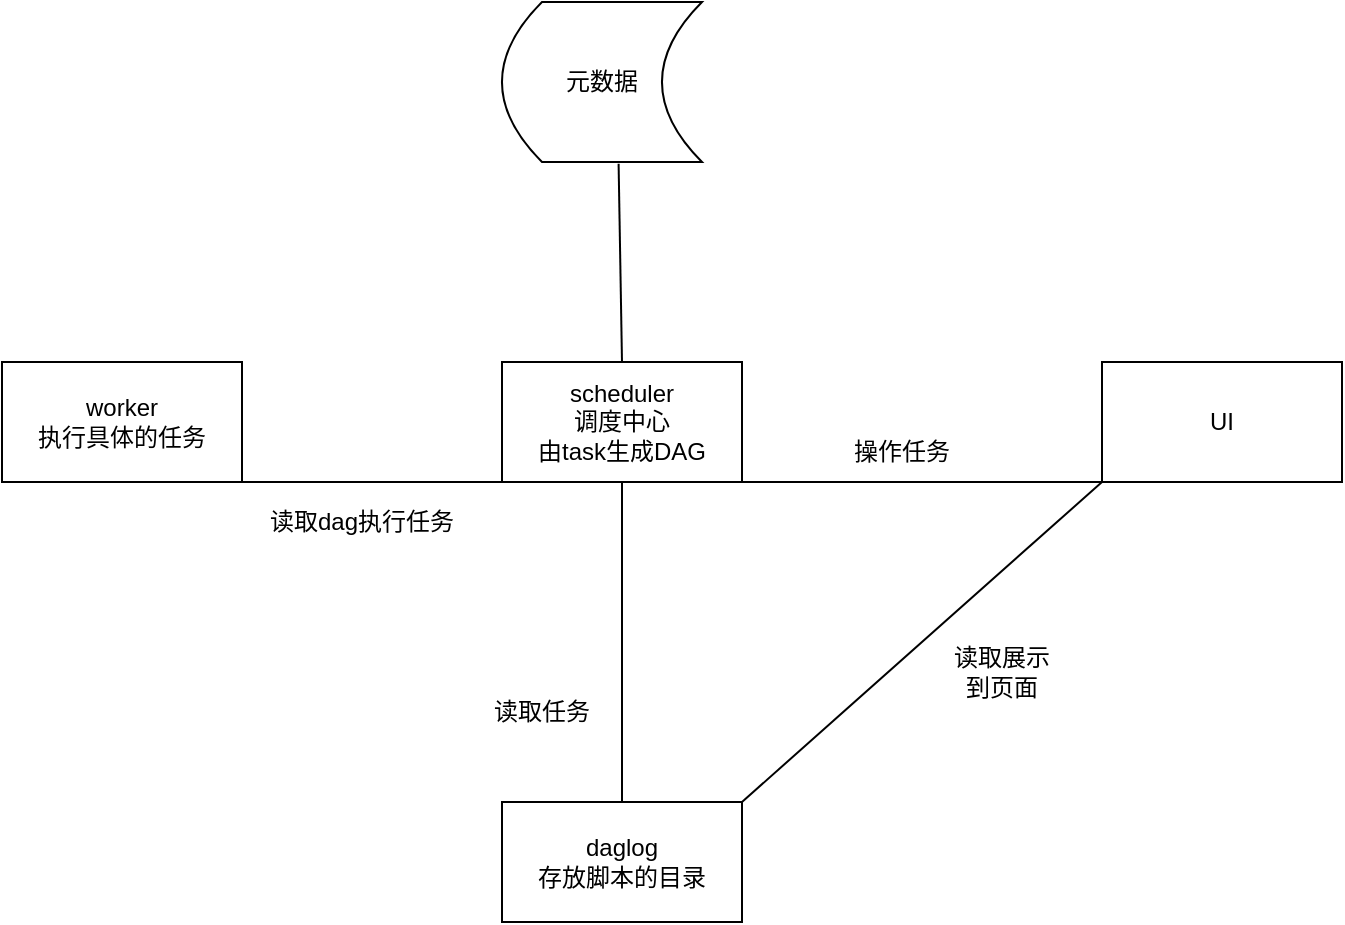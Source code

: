 <mxfile version="17.4.5" type="github"><diagram id="3V9Zz4fWn87PcDVHRCgv" name="Page-1"><mxGraphModel dx="981" dy="526" grid="1" gridSize="10" guides="1" tooltips="1" connect="1" arrows="1" fold="1" page="1" pageScale="1" pageWidth="827" pageHeight="1169" math="0" shadow="0"><root><mxCell id="0"/><mxCell id="1" parent="0"/><mxCell id="ZdBFk76M3QHd2xhSI0Fe-1" value="scheduler&lt;br&gt;调度中心&lt;br&gt;由task生成DAG" style="rounded=0;whiteSpace=wrap;html=1;" vertex="1" parent="1"><mxGeometry x="280" y="260" width="120" height="60" as="geometry"/></mxCell><mxCell id="ZdBFk76M3QHd2xhSI0Fe-2" value="daglog&lt;br&gt;存放脚本的目录" style="rounded=0;whiteSpace=wrap;html=1;" vertex="1" parent="1"><mxGeometry x="280" y="480" width="120" height="60" as="geometry"/></mxCell><mxCell id="ZdBFk76M3QHd2xhSI0Fe-3" value="UI" style="rounded=0;whiteSpace=wrap;html=1;" vertex="1" parent="1"><mxGeometry x="580" y="260" width="120" height="60" as="geometry"/></mxCell><mxCell id="ZdBFk76M3QHd2xhSI0Fe-4" value="worker&lt;br&gt;执行具体的任务" style="rounded=0;whiteSpace=wrap;html=1;" vertex="1" parent="1"><mxGeometry x="30" y="260" width="120" height="60" as="geometry"/></mxCell><mxCell id="ZdBFk76M3QHd2xhSI0Fe-5" value="" style="endArrow=none;html=1;rounded=0;entryX=0;entryY=1;entryDx=0;entryDy=0;" edge="1" parent="1" target="ZdBFk76M3QHd2xhSI0Fe-3"><mxGeometry width="50" height="50" relative="1" as="geometry"><mxPoint x="400" y="480" as="sourcePoint"/><mxPoint x="450" y="430" as="targetPoint"/></mxGeometry></mxCell><mxCell id="ZdBFk76M3QHd2xhSI0Fe-6" value="读取展示到页面" style="text;html=1;strokeColor=none;fillColor=none;align=center;verticalAlign=middle;whiteSpace=wrap;rounded=0;" vertex="1" parent="1"><mxGeometry x="500" y="400" width="60" height="30" as="geometry"/></mxCell><mxCell id="ZdBFk76M3QHd2xhSI0Fe-7" value="" style="endArrow=none;html=1;rounded=0;exitX=1;exitY=1;exitDx=0;exitDy=0;" edge="1" parent="1" source="ZdBFk76M3QHd2xhSI0Fe-1"><mxGeometry width="50" height="50" relative="1" as="geometry"><mxPoint x="450" y="340" as="sourcePoint"/><mxPoint x="580" y="320" as="targetPoint"/></mxGeometry></mxCell><mxCell id="ZdBFk76M3QHd2xhSI0Fe-8" value="操作任务" style="text;html=1;strokeColor=none;fillColor=none;align=center;verticalAlign=middle;whiteSpace=wrap;rounded=0;" vertex="1" parent="1"><mxGeometry x="450" y="290" width="60" height="30" as="geometry"/></mxCell><mxCell id="ZdBFk76M3QHd2xhSI0Fe-9" value="" style="endArrow=none;html=1;rounded=0;entryX=0.5;entryY=1;entryDx=0;entryDy=0;exitX=0.5;exitY=0;exitDx=0;exitDy=0;" edge="1" parent="1" source="ZdBFk76M3QHd2xhSI0Fe-2" target="ZdBFk76M3QHd2xhSI0Fe-1"><mxGeometry width="50" height="50" relative="1" as="geometry"><mxPoint x="400" y="410" as="sourcePoint"/><mxPoint x="450" y="360" as="targetPoint"/></mxGeometry></mxCell><mxCell id="ZdBFk76M3QHd2xhSI0Fe-10" value="读取任务" style="text;html=1;strokeColor=none;fillColor=none;align=center;verticalAlign=middle;whiteSpace=wrap;rounded=0;" vertex="1" parent="1"><mxGeometry x="270" y="420" width="60" height="30" as="geometry"/></mxCell><mxCell id="ZdBFk76M3QHd2xhSI0Fe-11" value="" style="endArrow=none;html=1;rounded=0;entryX=0;entryY=1;entryDx=0;entryDy=0;exitX=1;exitY=1;exitDx=0;exitDy=0;" edge="1" parent="1" source="ZdBFk76M3QHd2xhSI0Fe-4" target="ZdBFk76M3QHd2xhSI0Fe-1"><mxGeometry width="50" height="50" relative="1" as="geometry"><mxPoint x="170" y="340" as="sourcePoint"/><mxPoint x="220" y="290" as="targetPoint"/></mxGeometry></mxCell><mxCell id="ZdBFk76M3QHd2xhSI0Fe-12" value="读取dag执行任务&lt;br&gt;" style="text;html=1;strokeColor=none;fillColor=none;align=center;verticalAlign=middle;whiteSpace=wrap;rounded=0;" vertex="1" parent="1"><mxGeometry x="150" y="330" width="120" height="20" as="geometry"/></mxCell><mxCell id="ZdBFk76M3QHd2xhSI0Fe-13" value="元数据" style="shape=dataStorage;whiteSpace=wrap;html=1;fixedSize=1;" vertex="1" parent="1"><mxGeometry x="280" y="80" width="100" height="80" as="geometry"/></mxCell><mxCell id="ZdBFk76M3QHd2xhSI0Fe-14" value="" style="endArrow=none;html=1;rounded=0;entryX=0.583;entryY=1.011;entryDx=0;entryDy=0;entryPerimeter=0;exitX=0.5;exitY=0;exitDx=0;exitDy=0;" edge="1" parent="1" source="ZdBFk76M3QHd2xhSI0Fe-1" target="ZdBFk76M3QHd2xhSI0Fe-13"><mxGeometry width="50" height="50" relative="1" as="geometry"><mxPoint x="390" y="330" as="sourcePoint"/><mxPoint x="440" y="280" as="targetPoint"/></mxGeometry></mxCell></root></mxGraphModel></diagram></mxfile>
